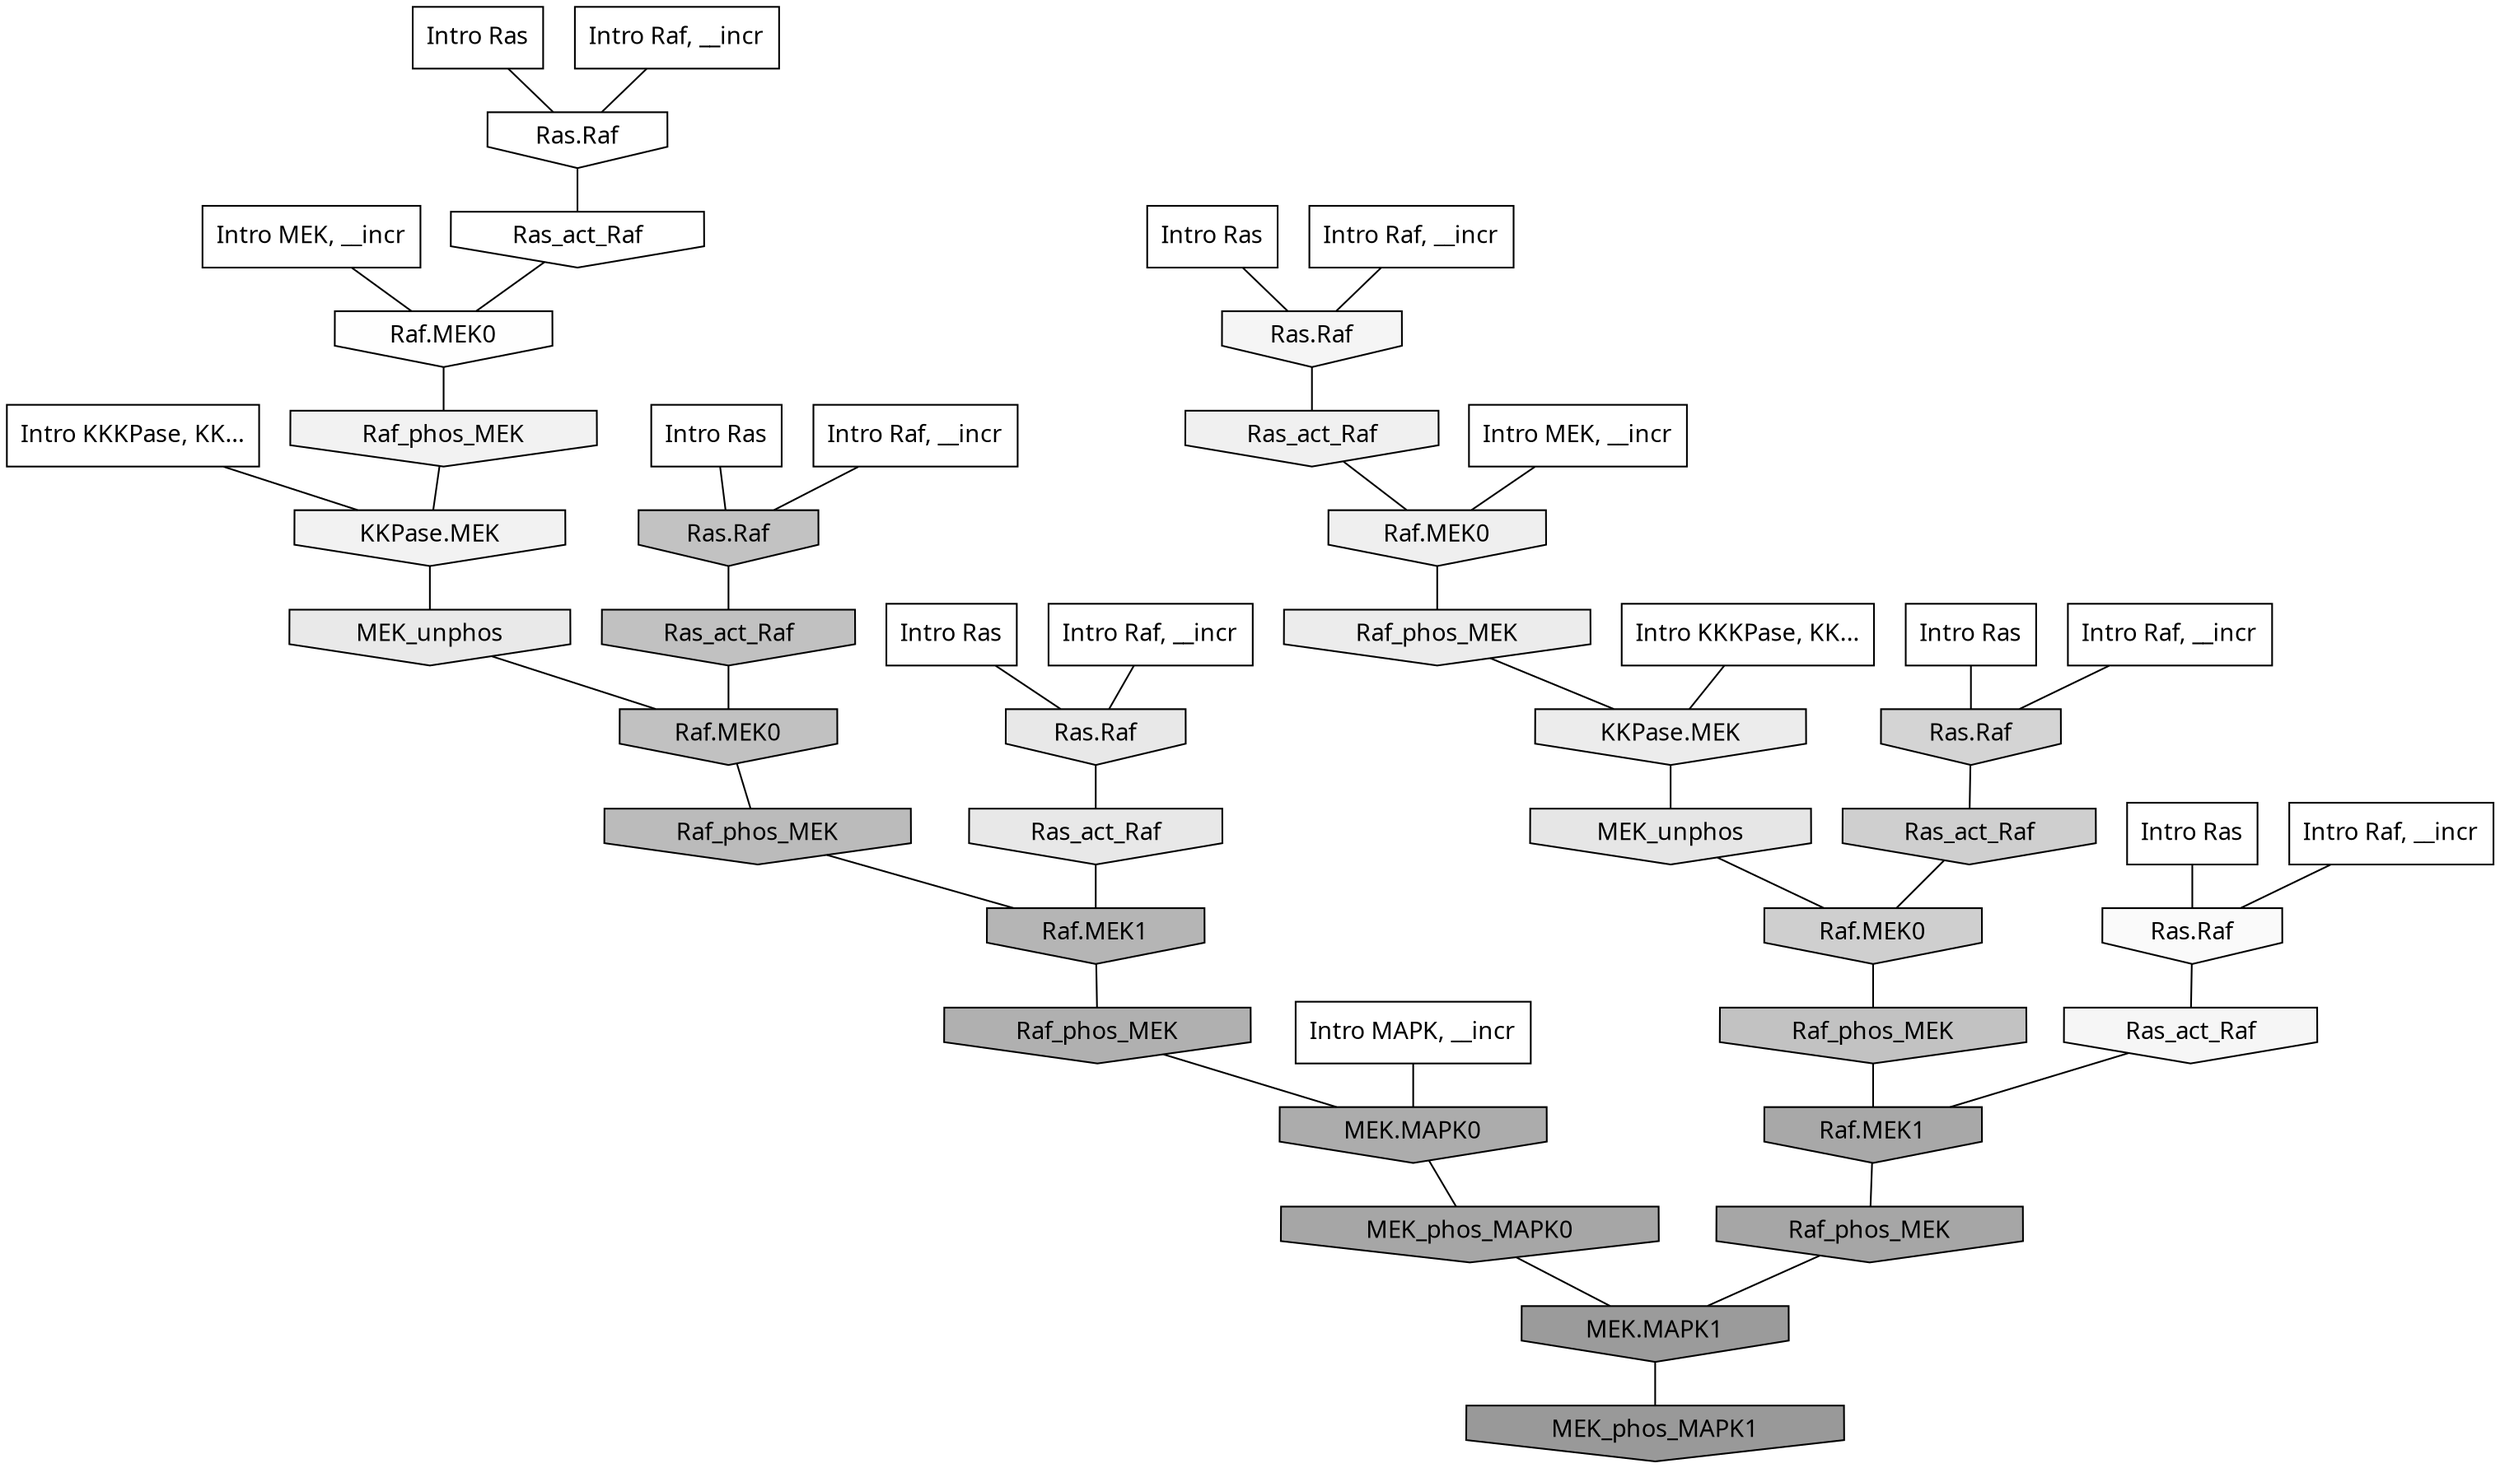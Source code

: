 digraph G{
  rankdir="TB";
  ranksep=0.30;
  node [fontname="CMU Serif"];
  edge [fontname="CMU Serif"];
  
  2 [label="Intro Ras", shape=rectangle, style=filled, fillcolor="0.000 0.000 1.000"]
  
  16 [label="Intro Ras", shape=rectangle, style=filled, fillcolor="0.000 0.000 1.000"]
  
  32 [label="Intro Ras", shape=rectangle, style=filled, fillcolor="0.000 0.000 1.000"]
  
  45 [label="Intro Ras", shape=rectangle, style=filled, fillcolor="0.000 0.000 1.000"]
  
  80 [label="Intro Ras", shape=rectangle, style=filled, fillcolor="0.000 0.000 1.000"]
  
  99 [label="Intro Ras", shape=rectangle, style=filled, fillcolor="0.000 0.000 1.000"]
  
  411 [label="Intro Raf, __incr", shape=rectangle, style=filled, fillcolor="0.000 0.000 1.000"]
  
  537 [label="Intro Raf, __incr", shape=rectangle, style=filled, fillcolor="0.000 0.000 1.000"]
  
  667 [label="Intro Raf, __incr", shape=rectangle, style=filled, fillcolor="0.000 0.000 1.000"]
  
  869 [label="Intro Raf, __incr", shape=rectangle, style=filled, fillcolor="0.000 0.000 1.000"]
  
  935 [label="Intro Raf, __incr", shape=rectangle, style=filled, fillcolor="0.000 0.000 1.000"]
  
  943 [label="Intro Raf, __incr", shape=rectangle, style=filled, fillcolor="0.000 0.000 1.000"]
  
  1645 [label="Intro MEK, __incr", shape=rectangle, style=filled, fillcolor="0.000 0.000 1.000"]
  
  1943 [label="Intro MEK, __incr", shape=rectangle, style=filled, fillcolor="0.000 0.000 1.000"]
  
  2614 [label="Intro MAPK, __incr", shape=rectangle, style=filled, fillcolor="0.000 0.000 1.000"]
  
  3116 [label="Intro KKKPase, KK...", shape=rectangle, style=filled, fillcolor="0.000 0.000 1.000"]
  
  3177 [label="Intro KKKPase, KK...", shape=rectangle, style=filled, fillcolor="0.000 0.000 1.000"]
  
  3206 [label="Ras.Raf", shape=invhouse, style=filled, fillcolor="0.000 0.000 1.000"]
  
  3308 [label="Ras_act_Raf", shape=invhouse, style=filled, fillcolor="0.000 0.000 0.999"]
  
  3350 [label="Raf.MEK0", shape=invhouse, style=filled, fillcolor="0.000 0.000 0.993"]
  
  3439 [label="Ras.Raf", shape=invhouse, style=filled, fillcolor="0.000 0.000 0.977"]
  
  3528 [label="Ras_act_Raf", shape=invhouse, style=filled, fillcolor="0.000 0.000 0.964"]
  
  3562 [label="Ras.Raf", shape=invhouse, style=filled, fillcolor="0.000 0.000 0.959"]
  
  3673 [label="Raf_phos_MEK", shape=invhouse, style=filled, fillcolor="0.000 0.000 0.946"]
  
  3680 [label="KKPase.MEK", shape=invhouse, style=filled, fillcolor="0.000 0.000 0.946"]
  
  3738 [label="Ras_act_Raf", shape=invhouse, style=filled, fillcolor="0.000 0.000 0.941"]
  
  3787 [label="Raf.MEK0", shape=invhouse, style=filled, fillcolor="0.000 0.000 0.937"]
  
  4011 [label="Raf_phos_MEK", shape=invhouse, style=filled, fillcolor="0.000 0.000 0.922"]
  
  4015 [label="KKPase.MEK", shape=invhouse, style=filled, fillcolor="0.000 0.000 0.922"]
  
  4167 [label="MEK_unphos", shape=invhouse, style=filled, fillcolor="0.000 0.000 0.911"]
  
  4181 [label="Ras.Raf", shape=invhouse, style=filled, fillcolor="0.000 0.000 0.909"]
  
  4208 [label="Ras_act_Raf", shape=invhouse, style=filled, fillcolor="0.000 0.000 0.907"]
  
  4308 [label="MEK_unphos", shape=invhouse, style=filled, fillcolor="0.000 0.000 0.899"]
  
  5418 [label="Ras.Raf", shape=invhouse, style=filled, fillcolor="0.000 0.000 0.830"]
  
  5701 [label="Ras_act_Raf", shape=invhouse, style=filled, fillcolor="0.000 0.000 0.810"]
  
  5703 [label="Raf.MEK0", shape=invhouse, style=filled, fillcolor="0.000 0.000 0.810"]
  
  6755 [label="Ras.Raf", shape=invhouse, style=filled, fillcolor="0.000 0.000 0.761"]
  
  6783 [label="Raf_phos_MEK", shape=invhouse, style=filled, fillcolor="0.000 0.000 0.760"]
  
  6894 [label="Ras_act_Raf", shape=invhouse, style=filled, fillcolor="0.000 0.000 0.756"]
  
  6899 [label="Raf.MEK0", shape=invhouse, style=filled, fillcolor="0.000 0.000 0.756"]
  
  7600 [label="Raf_phos_MEK", shape=invhouse, style=filled, fillcolor="0.000 0.000 0.732"]
  
  8287 [label="Raf.MEK1", shape=invhouse, style=filled, fillcolor="0.000 0.000 0.710"]
  
  8927 [label="Raf_phos_MEK", shape=invhouse, style=filled, fillcolor="0.000 0.000 0.690"]
  
  9594 [label="MEK.MAPK0", shape=invhouse, style=filled, fillcolor="0.000 0.000 0.673"]
  
  10291 [label="Raf.MEK1", shape=invhouse, style=filled, fillcolor="0.000 0.000 0.657"]
  
  10617 [label="Raf_phos_MEK", shape=invhouse, style=filled, fillcolor="0.000 0.000 0.649"]
  
  10656 [label="MEK_phos_MAPK0", shape=invhouse, style=filled, fillcolor="0.000 0.000 0.649"]
  
  12917 [label="MEK.MAPK1", shape=invhouse, style=filled, fillcolor="0.000 0.000 0.607"]
  
  13309 [label="MEK_phos_MAPK1", shape=invhouse, style=filled, fillcolor="0.000 0.000 0.600"]
  
  
  12917 -> 13309 [dir=none, color="0.000 0.000 0.000"] 
  10656 -> 12917 [dir=none, color="0.000 0.000 0.000"] 
  10617 -> 12917 [dir=none, color="0.000 0.000 0.000"] 
  10291 -> 10617 [dir=none, color="0.000 0.000 0.000"] 
  9594 -> 10656 [dir=none, color="0.000 0.000 0.000"] 
  8927 -> 9594 [dir=none, color="0.000 0.000 0.000"] 
  8287 -> 8927 [dir=none, color="0.000 0.000 0.000"] 
  7600 -> 8287 [dir=none, color="0.000 0.000 0.000"] 
  6899 -> 7600 [dir=none, color="0.000 0.000 0.000"] 
  6894 -> 6899 [dir=none, color="0.000 0.000 0.000"] 
  6783 -> 10291 [dir=none, color="0.000 0.000 0.000"] 
  6755 -> 6894 [dir=none, color="0.000 0.000 0.000"] 
  5703 -> 6783 [dir=none, color="0.000 0.000 0.000"] 
  5701 -> 5703 [dir=none, color="0.000 0.000 0.000"] 
  5418 -> 5701 [dir=none, color="0.000 0.000 0.000"] 
  4308 -> 5703 [dir=none, color="0.000 0.000 0.000"] 
  4208 -> 8287 [dir=none, color="0.000 0.000 0.000"] 
  4181 -> 4208 [dir=none, color="0.000 0.000 0.000"] 
  4167 -> 6899 [dir=none, color="0.000 0.000 0.000"] 
  4015 -> 4308 [dir=none, color="0.000 0.000 0.000"] 
  4011 -> 4015 [dir=none, color="0.000 0.000 0.000"] 
  3787 -> 4011 [dir=none, color="0.000 0.000 0.000"] 
  3738 -> 3787 [dir=none, color="0.000 0.000 0.000"] 
  3680 -> 4167 [dir=none, color="0.000 0.000 0.000"] 
  3673 -> 3680 [dir=none, color="0.000 0.000 0.000"] 
  3562 -> 3738 [dir=none, color="0.000 0.000 0.000"] 
  3528 -> 10291 [dir=none, color="0.000 0.000 0.000"] 
  3439 -> 3528 [dir=none, color="0.000 0.000 0.000"] 
  3350 -> 3673 [dir=none, color="0.000 0.000 0.000"] 
  3308 -> 3350 [dir=none, color="0.000 0.000 0.000"] 
  3206 -> 3308 [dir=none, color="0.000 0.000 0.000"] 
  3177 -> 4015 [dir=none, color="0.000 0.000 0.000"] 
  3116 -> 3680 [dir=none, color="0.000 0.000 0.000"] 
  2614 -> 9594 [dir=none, color="0.000 0.000 0.000"] 
  1943 -> 3350 [dir=none, color="0.000 0.000 0.000"] 
  1645 -> 3787 [dir=none, color="0.000 0.000 0.000"] 
  943 -> 6755 [dir=none, color="0.000 0.000 0.000"] 
  935 -> 4181 [dir=none, color="0.000 0.000 0.000"] 
  869 -> 3206 [dir=none, color="0.000 0.000 0.000"] 
  667 -> 5418 [dir=none, color="0.000 0.000 0.000"] 
  537 -> 3439 [dir=none, color="0.000 0.000 0.000"] 
  411 -> 3562 [dir=none, color="0.000 0.000 0.000"] 
  99 -> 3206 [dir=none, color="0.000 0.000 0.000"] 
  80 -> 4181 [dir=none, color="0.000 0.000 0.000"] 
  45 -> 6755 [dir=none, color="0.000 0.000 0.000"] 
  32 -> 5418 [dir=none, color="0.000 0.000 0.000"] 
  16 -> 3439 [dir=none, color="0.000 0.000 0.000"] 
  2 -> 3562 [dir=none, color="0.000 0.000 0.000"] 
  
  }
